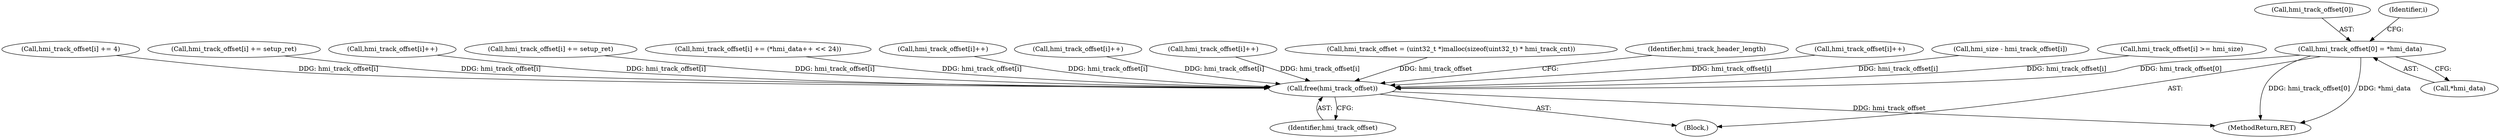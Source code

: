 digraph "0_wildmidi_660b513d99bced8783a4a5984ac2f742c74ebbdd@array" {
"1000333" [label="(Call,hmi_track_offset[0] = *hmi_data)"];
"1001359" [label="(Call,free(hmi_track_offset))"];
"1000333" [label="(Call,hmi_track_offset[0] = *hmi_data)"];
"1000773" [label="(Call,hmi_size - hmi_track_offset[i])"];
"1000758" [label="(Call,hmi_track_offset[i] >= hmi_size)"];
"1000837" [label="(Call,hmi_track_offset[i] += 4)"];
"1001020" [label="(Call,hmi_track_offset[i] += setup_ret)"];
"1000518" [label="(Call,hmi_track_offset[i]++)"];
"1001360" [label="(Identifier,hmi_track_offset)"];
"1001359" [label="(Call,free(hmi_track_offset))"];
"1001158" [label="(Call,hmi_track_offset[i] += setup_ret)"];
"1000334" [label="(Call,hmi_track_offset[0])"];
"1000374" [label="(Call,hmi_track_offset[i] += (*hmi_data++ << 24))"];
"1000104" [label="(Block,)"];
"1000337" [label="(Call,*hmi_data)"];
"1001112" [label="(Call,hmi_track_offset[i]++)"];
"1000341" [label="(Identifier,i)"];
"1001235" [label="(Call,hmi_track_offset[i]++)"];
"1001381" [label="(MethodReturn,RET)"];
"1001198" [label="(Call,hmi_track_offset[i]++)"];
"1000263" [label="(Call,hmi_track_offset = (uint32_t *)malloc(sizeof(uint32_t) * hmi_track_cnt))"];
"1001362" [label="(Identifier,hmi_track_header_length)"];
"1001071" [label="(Call,hmi_track_offset[i]++)"];
"1000333" -> "1000104"  [label="AST: "];
"1000333" -> "1000337"  [label="CFG: "];
"1000334" -> "1000333"  [label="AST: "];
"1000337" -> "1000333"  [label="AST: "];
"1000341" -> "1000333"  [label="CFG: "];
"1000333" -> "1001381"  [label="DDG: hmi_track_offset[0]"];
"1000333" -> "1001381"  [label="DDG: *hmi_data"];
"1000333" -> "1001359"  [label="DDG: hmi_track_offset[0]"];
"1001359" -> "1000104"  [label="AST: "];
"1001359" -> "1001360"  [label="CFG: "];
"1001360" -> "1001359"  [label="AST: "];
"1001362" -> "1001359"  [label="CFG: "];
"1001359" -> "1001381"  [label="DDG: hmi_track_offset"];
"1001020" -> "1001359"  [label="DDG: hmi_track_offset[i]"];
"1000518" -> "1001359"  [label="DDG: hmi_track_offset[i]"];
"1000758" -> "1001359"  [label="DDG: hmi_track_offset[i]"];
"1001158" -> "1001359"  [label="DDG: hmi_track_offset[i]"];
"1001235" -> "1001359"  [label="DDG: hmi_track_offset[i]"];
"1000773" -> "1001359"  [label="DDG: hmi_track_offset[i]"];
"1001198" -> "1001359"  [label="DDG: hmi_track_offset[i]"];
"1001112" -> "1001359"  [label="DDG: hmi_track_offset[i]"];
"1000837" -> "1001359"  [label="DDG: hmi_track_offset[i]"];
"1001071" -> "1001359"  [label="DDG: hmi_track_offset[i]"];
"1000263" -> "1001359"  [label="DDG: hmi_track_offset"];
"1000374" -> "1001359"  [label="DDG: hmi_track_offset[i]"];
}
